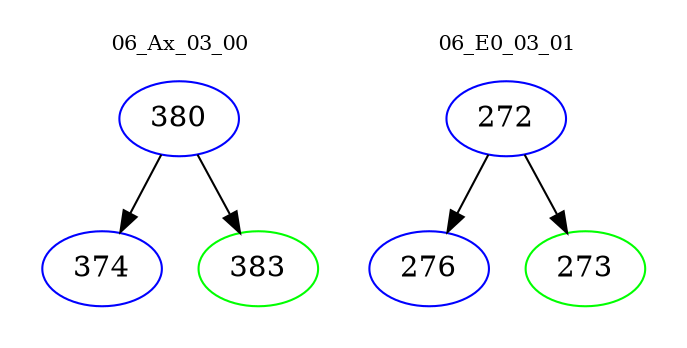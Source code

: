 digraph{
subgraph cluster_0 {
color = white
label = "06_Ax_03_00";
fontsize=10;
T0_380 [label="380", color="blue"]
T0_380 -> T0_374 [color="black"]
T0_374 [label="374", color="blue"]
T0_380 -> T0_383 [color="black"]
T0_383 [label="383", color="green"]
}
subgraph cluster_1 {
color = white
label = "06_E0_03_01";
fontsize=10;
T1_272 [label="272", color="blue"]
T1_272 -> T1_276 [color="black"]
T1_276 [label="276", color="blue"]
T1_272 -> T1_273 [color="black"]
T1_273 [label="273", color="green"]
}
}
